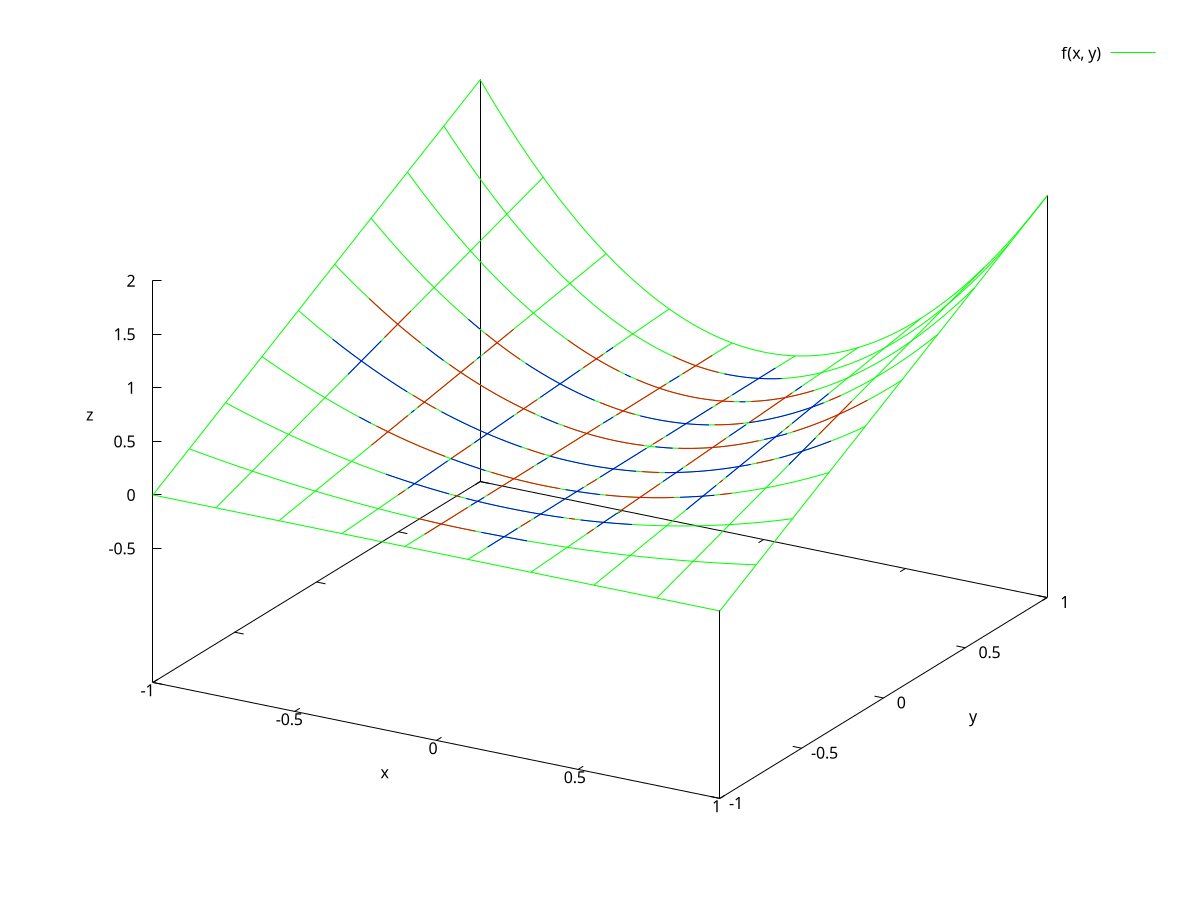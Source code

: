 set terminal pngcairo enhanced color size 1000,1000
set output 'Triangulation.png'
f(x, y) =  ((x*y*x) + x*x) 
p_0(x, y) =  ( (x/1) + (y/1) > 1 || (x/1) + (y/1) < -1 || -(x/1) + (y/1) > 1 || -(x/1) + (y/1) < -1) ? 1/0 : (-1 < x && x < -0.6 && (0.6 + 1*(x - -1)) < y && y < 1) ? 1.96667*(x**2) + -1.78333*(x*y) + 2.84217e-14*(y**2) + 1.72389*(x) + -0.789444*(y) + 0.76313: 1/0
p_1(x, y) =  ( (x/1) + (y/1) > 1 || (x/1) + (y/1) < -1 || -(x/1) + (y/1) > 1 || -(x/1) + (y/1) < -1) ? 1/0 : (-1 < x && x < -0.6 && 0.6 < y && y < (0.6 + 1*(x - -1))) ? 1.63333*(x**2) + -1.41667*(x*y) + -2.84217e-14*(y**2) + 0.897222*(x) + -0.496111*(y) + 0.314204: 1/0
p_2(x, y) =  ( (x/1) + (y/1) > 1 || (x/1) + (y/1) < -1 || -(x/1) + (y/1) > 1 || -(x/1) + (y/1) < -1) ? 1/0 : (-0.6 < x && x < -0.2 && (0.6 + 1*(x - -0.6)) < y && y < 1) ? 1.96667*(x**2) + -0.983333*(x*y) + 4.72511e-13*(y**2) + 0.950556*(x) + -0.236111*(y) + 0.228241: 1/0
p_3(x, y) =  ( (x/1) + (y/1) > 1 || (x/1) + (y/1) < -1 || -(x/1) + (y/1) > 1 || -(x/1) + (y/1) < -1) ? 1/0 : (-0.6 < x && x < -0.2 && 0.6 < y && y < (0.6 + 1*(x - -0.6))) ? 1.63333*(x**2) + -0.616667*(x*y) + 3.01981e-14*(y**2) + 0.390556*(x) + -0.0894444*(y) + 0.0566481: 1/0
p_4(x, y) =  ( (x/1) + (y/1) > 1 || (x/1) + (y/1) < -1 || -(x/1) + (y/1) > 1 || -(x/1) + (y/1) < -1) ? 1/0 : (-0.2 < x && x < 0.2 && (0.6 + 1*(x - -0.2)) < y && y < 1) ? 1.96667*(x**2) + -0.183333*(x*y) + 1.47748e-12*(y**2) + 0.177222*(x) + -0.00277778*(y) + 0.00268519: 1/0
p_5(x, y) =  ( (x/1) + (y/1) > 1 || (x/1) + (y/1) < -1 || -(x/1) + (y/1) > 1 || -(x/1) + (y/1) < -1) ? 1/0 : (-0.2 < x && x < 0.2 && 0.6 < y && y < (0.6 + 1*(x - -0.2))) ? 1.63333*(x**2) + 0.183333*(x*y) + 4.60076e-13*(y**2) + -0.116111*(x) + -0.00277778*(y) + 0.00175926: 1/0
p_6(x, y) =  ( (x/1) + (y/1) > 1 || (x/1) + (y/1) < -1 || -(x/1) + (y/1) > 1 || -(x/1) + (y/1) < -1) ? 1/0 : (0.2 < x && x < 0.6 && (0.6 + 1*(x - 0.2)) < y && y < 1) ? 1.96667*(x**2) + 0.616667*(x*y) + -1.77636e-15*(y**2) + -0.596111*(x) + -0.0894444*(y) + 0.086463: 1/0
p_7(x, y) =  ( (x/1) + (y/1) > 1 || (x/1) + (y/1) < -1 || -(x/1) + (y/1) > 1 || -(x/1) + (y/1) < -1) ? 1/0 : (0.2 < x && x < 0.6 && 0.6 < y && y < (0.6 + 1*(x - 0.2))) ? 1.63333*(x**2) + 0.983333*(x*y) + 1.13687e-13*(y**2) + -0.622778*(x) + -0.236111*(y) + 0.149537: 1/0
p_8(x, y) =  ( (x/1) + (y/1) > 1 || (x/1) + (y/1) < -1 || -(x/1) + (y/1) > 1 || -(x/1) + (y/1) < -1) ? 1/0 : (0.6 < x && x < 1 && (0.6 + 1*(x - 0.6)) < y && y < 1) ? 1.96667*(x**2) + 1.41667*(x*y) + -1.27898e-13*(y**2) + -1.36944*(x) + -0.496111*(y) + 0.479574: 1/0
p_9(x, y) =  ( (x/1) + (y/1) > 1 || (x/1) + (y/1) < -1 || -(x/1) + (y/1) > 1 || -(x/1) + (y/1) < -1) ? 1/0 : (0.6 < x && x < 1 && 0.6 < y && y < (0.6 + 1*(x - 0.6))) ? 1.63333*(x**2) + 1.78333*(x*y) + 2.41585e-13*(y**2) + -1.12944*(x) + -0.789444*(y) + 0.499981: 1/0
p_10(x, y) =  ( (x/1) + (y/1) > 1 || (x/1) + (y/1) < -1 || -(x/1) + (y/1) > 1 || -(x/1) + (y/1) < -1) ? 1/0 : (-1 < x && x < -0.6 && (0.2 + 1*(x - -1)) < y && y < 0.6) ? 1.56667*(x**2) + -1.78333*(x*y) + -6.39488e-14*(y**2) + 1.01056*(x) + -0.789444*(y) + 0.447352: 1/0
p_11(x, y) =  ( (x/1) + (y/1) > 1 || (x/1) + (y/1) < -1 || -(x/1) + (y/1) > 1 || -(x/1) + (y/1) < -1) ? 1/0 : (-1 < x && x < -0.6 && 0.2 < y && y < (0.2 + 1*(x - -1))) ? 1.23333*(x**2) + -1.41667*(x*y) + -2.4869e-14*(y**2) + 0.330556*(x) + -0.496111*(y) + 0.115759: 1/0
p_12(x, y) =  ( (x/1) + (y/1) > 1 || (x/1) + (y/1) < -1 || -(x/1) + (y/1) > 1 || -(x/1) + (y/1) < -1) ? 1/0 : (-0.6 < x && x < -0.2 && (0.2 + 1*(x - -0.6)) < y && y < 0.6) ? 1.56667*(x**2) + -0.983333*(x*y) + 1.77636e-14*(y**2) + 0.557222*(x) + -0.236111*(y) + 0.133796: 1/0
p_13(x, y) =  ( (x/1) + (y/1) > 1 || (x/1) + (y/1) < -1 || -(x/1) + (y/1) > 1 || -(x/1) + (y/1) < -1) ? 1/0 : (-0.6 < x && x < -0.2 && 0.2 < y && y < (0.2 + 1*(x - -0.6))) ? 1.23333*(x**2) + -0.616667*(x*y) + 8.88178e-16*(y**2) + 0.143889*(x) + -0.0894444*(y) + 0.0208704: 1/0
p_14(x, y) =  ( (x/1) + (y/1) > 1 || (x/1) + (y/1) < -1 || -(x/1) + (y/1) > 1 || -(x/1) + (y/1) < -1) ? 1/0 : (-0.2 < x && x < 0.2 && (0.2 + 1*(x - -0.2)) < y && y < 0.6) ? 1.56667*(x**2) + -0.183333*(x*y) + 3.10862e-14*(y**2) + 0.103889*(x) + -0.00277778*(y) + 0.00157407: 1/0
p_15(x, y) =  ( (x/1) + (y/1) > 1 || (x/1) + (y/1) < -1 || -(x/1) + (y/1) > 1 || -(x/1) + (y/1) < -1) ? 1/0 : (-0.2 < x && x < 0.2 && 0.2 < y && y < (0.2 + 1*(x - -0.2))) ? 1.23333*(x**2) + 0.183333*(x*y) + 1.17684e-14*(y**2) + -0.0427778*(x) + -0.00277778*(y) + 0.000648148: 1/0
p_16(x, y) =  ( (x/1) + (y/1) > 1 || (x/1) + (y/1) < -1 || -(x/1) + (y/1) > 1 || -(x/1) + (y/1) < -1) ? 1/0 : (0.2 < x && x < 0.6 && (0.2 + 1*(x - 0.2)) < y && y < 0.6) ? 1.56667*(x**2) + 0.616667*(x*y) + 4.44089e-15*(y**2) + -0.349444*(x) + -0.0894444*(y) + 0.0506852: 1/0
p_17(x, y) =  ( (x/1) + (y/1) > 1 || (x/1) + (y/1) < -1 || -(x/1) + (y/1) > 1 || -(x/1) + (y/1) < -1) ? 1/0 : (0.2 < x && x < 0.6 && 0.2 < y && y < (0.2 + 1*(x - 0.2))) ? 1.23333*(x**2) + 0.983333*(x*y) + 0*(y**2) + -0.229444*(x) + -0.236111*(y) + 0.0550926: 1/0
p_18(x, y) =  ( (x/1) + (y/1) > 1 || (x/1) + (y/1) < -1 || -(x/1) + (y/1) > 1 || -(x/1) + (y/1) < -1) ? 1/0 : (0.6 < x && x < 1 && (0.2 + 1*(x - 0.6)) < y && y < 0.6) ? 1.56667*(x**2) + 1.41667*(x*y) + 1.42109e-14*(y**2) + -0.802778*(x) + -0.496111*(y) + 0.28113: 1/0
p_19(x, y) =  ( (x/1) + (y/1) > 1 || (x/1) + (y/1) < -1 || -(x/1) + (y/1) > 1 || -(x/1) + (y/1) < -1) ? 1/0 : (0.6 < x && x < 1 && 0.2 < y && y < (0.2 + 1*(x - 0.6))) ? 1.23333*(x**2) + 1.78333*(x*y) + -5.68434e-14*(y**2) + -0.416111*(x) + -0.789444*(y) + 0.184204: 1/0
p_20(x, y) =  ( (x/1) + (y/1) > 1 || (x/1) + (y/1) < -1 || -(x/1) + (y/1) > 1 || -(x/1) + (y/1) < -1) ? 1/0 : (-1 < x && x < -0.6 && (-0.2 + 1*(x - -1)) < y && y < 0.2) ? 1.16667*(x**2) + -1.78333*(x*y) + 3.55271e-14*(y**2) + 0.297222*(x) + -0.789444*(y) + 0.131574: 1/0
p_21(x, y) =  ( (x/1) + (y/1) > 1 || (x/1) + (y/1) < -1 || -(x/1) + (y/1) > 1 || -(x/1) + (y/1) < -1) ? 1/0 : (-1 < x && x < -0.6 && -0.2 < y && y < (-0.2 + 1*(x - -1))) ? 0.833333*(x**2) + -1.41667*(x*y) + 7.10543e-15*(y**2) + -0.236111*(x) + -0.496111*(y) + -0.0826852: 1/0
p_22(x, y) =  ( (x/1) + (y/1) > 1 || (x/1) + (y/1) < -1 || -(x/1) + (y/1) > 1 || -(x/1) + (y/1) < -1) ? 1/0 : (-0.6 < x && x < -0.2 && (-0.2 + 1*(x - -0.6)) < y && y < 0.2) ? 1.16667*(x**2) + -0.983333*(x*y) + -5.32907e-15*(y**2) + 0.163889*(x) + -0.236111*(y) + 0.0393519: 1/0
p_23(x, y) =  ( (x/1) + (y/1) > 1 || (x/1) + (y/1) < -1 || -(x/1) + (y/1) > 1 || -(x/1) + (y/1) < -1) ? 1/0 : (-0.6 < x && x < -0.2 && -0.2 < y && y < (-0.2 + 1*(x - -0.6))) ? 0.833333*(x**2) + -0.616667*(x*y) + 8.88178e-16*(y**2) + -0.102778*(x) + -0.0894444*(y) + -0.0149074: 1/0
p_24(x, y) =  ( (x/1) + (y/1) > 1 || (x/1) + (y/1) < -1 || -(x/1) + (y/1) > 1 || -(x/1) + (y/1) < -1) ? 1/0 : (-0.2 < x && x < 0.2 && (-0.2 + 1*(x - -0.2)) < y && y < 0.2) ? 1.16667*(x**2) + -0.183333*(x*y) + 2.22045e-16*(y**2) + 0.0305556*(x) + -0.00277778*(y) + 0.000462963: 1/0
p_25(x, y) =  ( (x/1) + (y/1) > 1 || (x/1) + (y/1) < -1 || -(x/1) + (y/1) > 1 || -(x/1) + (y/1) < -1) ? 1/0 : (-0.2 < x && x < 0.2 && -0.2 < y && y < (-0.2 + 1*(x - -0.2))) ? 0.833333*(x**2) + 0.183333*(x*y) + 0*(y**2) + 0.0305556*(x) + -0.00277778*(y) + -0.000462963: 1/0
p_26(x, y) =  ( (x/1) + (y/1) > 1 || (x/1) + (y/1) < -1 || -(x/1) + (y/1) > 1 || -(x/1) + (y/1) < -1) ? 1/0 : (0.2 < x && x < 0.6 && (-0.2 + 1*(x - 0.2)) < y && y < 0.2) ? 1.16667*(x**2) + 0.616667*(x*y) + -8.88178e-16*(y**2) + -0.102778*(x) + -0.0894444*(y) + 0.0149074: 1/0
p_27(x, y) =  ( (x/1) + (y/1) > 1 || (x/1) + (y/1) < -1 || -(x/1) + (y/1) > 1 || -(x/1) + (y/1) < -1) ? 1/0 : (0.2 < x && x < 0.6 && -0.2 < y && y < (-0.2 + 1*(x - 0.2))) ? 0.833333*(x**2) + 0.983333*(x*y) + 1.59872e-14*(y**2) + 0.163889*(x) + -0.236111*(y) + -0.0393519: 1/0
p_28(x, y) =  ( (x/1) + (y/1) > 1 || (x/1) + (y/1) < -1 || -(x/1) + (y/1) > 1 || -(x/1) + (y/1) < -1) ? 1/0 : (0.6 < x && x < 1 && (-0.2 + 1*(x - 0.6)) < y && y < 0.2) ? 1.16667*(x**2) + 1.41667*(x*y) + 7.4607e-14*(y**2) + -0.236111*(x) + -0.496111*(y) + 0.0826852: 1/0
p_29(x, y) =  ( (x/1) + (y/1) > 1 || (x/1) + (y/1) < -1 || -(x/1) + (y/1) > 1 || -(x/1) + (y/1) < -1) ? 1/0 : (0.6 < x && x < 1 && -0.2 < y && y < (-0.2 + 1*(x - 0.6))) ? 0.833333*(x**2) + 1.78333*(x*y) + -4.26326e-14*(y**2) + 0.297222*(x) + -0.789444*(y) + -0.131574: 1/0
p_30(x, y) =  ( (x/1) + (y/1) > 1 || (x/1) + (y/1) < -1 || -(x/1) + (y/1) > 1 || -(x/1) + (y/1) < -1) ? 1/0 : (-1 < x && x < -0.6 && (-0.6 + 1*(x - -1)) < y && y < -0.2) ? 0.766667*(x**2) + -1.78333*(x*y) + 0*(y**2) + -0.416111*(x) + -0.789444*(y) + -0.184204: 1/0
p_31(x, y) =  ( (x/1) + (y/1) > 1 || (x/1) + (y/1) < -1 || -(x/1) + (y/1) > 1 || -(x/1) + (y/1) < -1) ? 1/0 : (-1 < x && x < -0.6 && -0.6 < y && y < (-0.6 + 1*(x - -1))) ? 0.433333*(x**2) + -1.41667*(x*y) + 3.55271e-15*(y**2) + -0.802778*(x) + -0.496111*(y) + -0.28113: 1/0
p_32(x, y) =  ( (x/1) + (y/1) > 1 || (x/1) + (y/1) < -1 || -(x/1) + (y/1) > 1 || -(x/1) + (y/1) < -1) ? 1/0 : (-0.6 < x && x < -0.2 && (-0.6 + 1*(x - -0.6)) < y && y < -0.2) ? 0.766667*(x**2) + -0.983333*(x*y) + 0*(y**2) + -0.229444*(x) + -0.236111*(y) + -0.0550926: 1/0
p_33(x, y) =  ( (x/1) + (y/1) > 1 || (x/1) + (y/1) < -1 || -(x/1) + (y/1) > 1 || -(x/1) + (y/1) < -1) ? 1/0 : (-0.6 < x && x < -0.2 && -0.6 < y && y < (-0.6 + 1*(x - -0.6))) ? 0.433333*(x**2) + -0.616667*(x*y) + -8.88178e-16*(y**2) + -0.349444*(x) + -0.0894444*(y) + -0.0506852: 1/0
p_34(x, y) =  ( (x/1) + (y/1) > 1 || (x/1) + (y/1) < -1 || -(x/1) + (y/1) > 1 || -(x/1) + (y/1) < -1) ? 1/0 : (-0.2 < x && x < 0.2 && (-0.6 + 1*(x - -0.2)) < y && y < -0.2) ? 0.766667*(x**2) + -0.183333*(x*y) + -1.08802e-14*(y**2) + -0.0427778*(x) + -0.00277778*(y) + -0.000648148: 1/0
p_35(x, y) =  ( (x/1) + (y/1) > 1 || (x/1) + (y/1) < -1 || -(x/1) + (y/1) > 1 || -(x/1) + (y/1) < -1) ? 1/0 : (-0.2 < x && x < 0.2 && -0.6 < y && y < (-0.6 + 1*(x - -0.2))) ? 0.433333*(x**2) + 0.183333*(x*y) + 1.87628e-14*(y**2) + 0.103889*(x) + -0.00277778*(y) + -0.00157407: 1/0
p_36(x, y) =  ( (x/1) + (y/1) > 1 || (x/1) + (y/1) < -1 || -(x/1) + (y/1) > 1 || -(x/1) + (y/1) < -1) ? 1/0 : (0.2 < x && x < 0.6 && (-0.6 + 1*(x - 0.2)) < y && y < -0.2) ? 0.766667*(x**2) + 0.616667*(x*y) + 5.55112e-15*(y**2) + 0.143889*(x) + -0.0894444*(y) + -0.0208704: 1/0
p_37(x, y) =  ( (x/1) + (y/1) > 1 || (x/1) + (y/1) < -1 || -(x/1) + (y/1) > 1 || -(x/1) + (y/1) < -1) ? 1/0 : (0.2 < x && x < 0.6 && -0.6 < y && y < (-0.6 + 1*(x - 0.2))) ? 0.433333*(x**2) + 0.983333*(x*y) + 3.90799e-14*(y**2) + 0.557222*(x) + -0.236111*(y) + -0.133796: 1/0
p_38(x, y) =  ( (x/1) + (y/1) > 1 || (x/1) + (y/1) < -1 || -(x/1) + (y/1) > 1 || -(x/1) + (y/1) < -1) ? 1/0 : (0.6 < x && x < 1 && (-0.6 + 1*(x - 0.6)) < y && y < -0.2) ? 0.766667*(x**2) + 1.41667*(x*y) + -8.88178e-14*(y**2) + 0.330556*(x) + -0.496111*(y) + -0.115759: 1/0
p_39(x, y) =  ( (x/1) + (y/1) > 1 || (x/1) + (y/1) < -1 || -(x/1) + (y/1) > 1 || -(x/1) + (y/1) < -1) ? 1/0 : (0.6 < x && x < 1 && -0.6 < y && y < (-0.6 + 1*(x - 0.6))) ? 0.433333*(x**2) + 1.78333*(x*y) + 1.20792e-13*(y**2) + 1.01056*(x) + -0.789444*(y) + -0.447352: 1/0
p_40(x, y) =  ( (x/1) + (y/1) > 1 || (x/1) + (y/1) < -1 || -(x/1) + (y/1) > 1 || -(x/1) + (y/1) < -1) ? 1/0 : (-1 < x && x < -0.6 && (-1 + 1*(x - -1)) < y && y < -0.6) ? 0.366667*(x**2) + -1.78333*(x*y) + 0*(y**2) + -1.12944*(x) + -0.789444*(y) + -0.499981: 1/0
p_41(x, y) =  ( (x/1) + (y/1) > 1 || (x/1) + (y/1) < -1 || -(x/1) + (y/1) > 1 || -(x/1) + (y/1) < -1) ? 1/0 : (-1 < x && x < -0.6 && -1 < y && y < (-1 + 1*(x - -1))) ? 0.0333333*(x**2) + -1.41667*(x*y) + 1.33227e-15*(y**2) + -1.36944*(x) + -0.496111*(y) + -0.479574: 1/0
p_42(x, y) =  ( (x/1) + (y/1) > 1 || (x/1) + (y/1) < -1 || -(x/1) + (y/1) > 1 || -(x/1) + (y/1) < -1) ? 1/0 : (-0.6 < x && x < -0.2 && (-1 + 1*(x - -0.6)) < y && y < -0.6) ? 0.366667*(x**2) + -0.983333*(x*y) + -6.21725e-15*(y**2) + -0.622778*(x) + -0.236111*(y) + -0.149537: 1/0
p_43(x, y) =  ( (x/1) + (y/1) > 1 || (x/1) + (y/1) < -1 || -(x/1) + (y/1) > 1 || -(x/1) + (y/1) < -1) ? 1/0 : (-0.6 < x && x < -0.2 && -1 < y && y < (-1 + 1*(x - -0.6))) ? 0.0333333*(x**2) + -0.616667*(x*y) + 2.498e-15*(y**2) + -0.596111*(x) + -0.0894444*(y) + -0.086463: 1/0
p_44(x, y) =  ( (x/1) + (y/1) > 1 || (x/1) + (y/1) < -1 || -(x/1) + (y/1) > 1 || -(x/1) + (y/1) < -1) ? 1/0 : (-0.2 < x && x < 0.2 && (-1 + 1*(x - -0.2)) < y && y < -0.6) ? 0.366667*(x**2) + -0.183333*(x*y) + 4.94049e-15*(y**2) + -0.116111*(x) + -0.00277778*(y) + -0.00175926: 1/0
p_45(x, y) =  ( (x/1) + (y/1) > 1 || (x/1) + (y/1) < -1 || -(x/1) + (y/1) > 1 || -(x/1) + (y/1) < -1) ? 1/0 : (-0.2 < x && x < 0.2 && -1 < y && y < (-1 + 1*(x - -0.2))) ? 0.0333333*(x**2) + 0.183333*(x*y) + -1.75998e-13*(y**2) + 0.177222*(x) + -0.00277778*(y) + -0.00268519: 1/0
p_46(x, y) =  ( (x/1) + (y/1) > 1 || (x/1) + (y/1) < -1 || -(x/1) + (y/1) > 1 || -(x/1) + (y/1) < -1) ? 1/0 : (0.2 < x && x < 0.6 && (-1 + 1*(x - 0.2)) < y && y < -0.6) ? 0.366667*(x**2) + 0.616667*(x*y) + 7.77156e-16*(y**2) + 0.390556*(x) + -0.0894444*(y) + -0.0566481: 1/0
p_47(x, y) =  ( (x/1) + (y/1) > 1 || (x/1) + (y/1) < -1 || -(x/1) + (y/1) > 1 || -(x/1) + (y/1) < -1) ? 1/0 : (0.2 < x && x < 0.6 && -1 < y && y < (-1 + 1*(x - 0.2))) ? 0.0333333*(x**2) + 0.983333*(x*y) + -1.42553e-13*(y**2) + 0.950556*(x) + -0.236111*(y) + -0.228241: 1/0
p_48(x, y) =  ( (x/1) + (y/1) > 1 || (x/1) + (y/1) < -1 || -(x/1) + (y/1) > 1 || -(x/1) + (y/1) < -1) ? 1/0 : (0.6 < x && x < 1 && (-1 + 1*(x - 0.6)) < y && y < -0.6) ? 0.366667*(x**2) + 1.41667*(x*y) + -9.50351e-14*(y**2) + 0.897222*(x) + -0.496111*(y) + -0.314204: 1/0
p_49(x, y) =  ( (x/1) + (y/1) > 1 || (x/1) + (y/1) < -1 || -(x/1) + (y/1) > 1 || -(x/1) + (y/1) < -1) ? 1/0 : (0.6 < x && x < 1 && -1 < y && y < (-1 + 1*(x - 0.6))) ? 0.0333333*(x**2) + 1.78333*(x*y) + -8.9706e-14*(y**2) + 1.72389*(x) + -0.789444*(y) + -0.76313: 1/0
set xlabel 'x'
set ylabel 'y'
set zlabel 'z'
set xrange[-1: 1]
set yrange[-1: 1]
splot f(x, y) lc rgb 'green' , p_0(x, y) lc rgb 'red' notitle, p_1(x, y) lc rgb 'blue' notitle, p_2(x, y) lc rgb 'red' notitle, p_3(x, y) lc rgb 'blue' notitle, p_4(x, y) lc rgb 'red' notitle, p_5(x, y) lc rgb 'blue' notitle, p_6(x, y) lc rgb 'red' notitle, p_7(x, y) lc rgb 'blue' notitle, p_8(x, y) lc rgb 'red' notitle, p_9(x, y) lc rgb 'blue' notitle, p_10(x, y) lc rgb 'red' notitle, p_11(x, y) lc rgb 'blue' notitle, p_12(x, y) lc rgb 'red' notitle, p_13(x, y) lc rgb 'blue' notitle, p_14(x, y) lc rgb 'red' notitle, p_15(x, y) lc rgb 'blue' notitle, p_16(x, y) lc rgb 'red' notitle, p_17(x, y) lc rgb 'blue' notitle, p_18(x, y) lc rgb 'red' notitle, p_19(x, y) lc rgb 'blue' notitle, p_20(x, y) lc rgb 'red' notitle, p_21(x, y) lc rgb 'blue' notitle, p_22(x, y) lc rgb 'red' notitle, p_23(x, y) lc rgb 'blue' notitle, p_24(x, y) lc rgb 'red' notitle, p_25(x, y) lc rgb 'blue' notitle, p_26(x, y) lc rgb 'red' notitle, p_27(x, y) lc rgb 'blue' notitle, p_28(x, y) lc rgb 'red' notitle, p_29(x, y) lc rgb 'blue' notitle, p_30(x, y) lc rgb 'red' notitle, p_31(x, y) lc rgb 'blue' notitle, p_32(x, y) lc rgb 'red' notitle, p_33(x, y) lc rgb 'blue' notitle, p_34(x, y) lc rgb 'red' notitle, p_35(x, y) lc rgb 'blue' notitle, p_36(x, y) lc rgb 'red' notitle, p_37(x, y) lc rgb 'blue' notitle, p_38(x, y) lc rgb 'red' notitle, p_39(x, y) lc rgb 'blue' notitle, p_40(x, y) lc rgb 'red' notitle, p_41(x, y) lc rgb 'blue' notitle, p_42(x, y) lc rgb 'red' notitle, p_43(x, y) lc rgb 'blue' notitle, p_44(x, y) lc rgb 'red' notitle, p_45(x, y) lc rgb 'blue' notitle, p_46(x, y) lc rgb 'red' notitle, p_47(x, y) lc rgb 'blue' notitle, p_48(x, y) lc rgb 'red' notitle, p_49(x, y) lc rgb 'blue' notitle